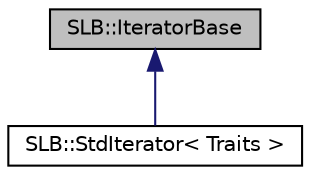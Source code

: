 digraph "SLB::IteratorBase"
{
  edge [fontname="Helvetica",fontsize="10",labelfontname="Helvetica",labelfontsize="10"];
  node [fontname="Helvetica",fontsize="10",shape=record];
  Node1 [label="SLB::IteratorBase",height=0.2,width=0.4,color="black", fillcolor="grey75", style="filled", fontcolor="black"];
  Node1 -> Node2 [dir="back",color="midnightblue",fontsize="10",style="solid",fontname="Helvetica"];
  Node2 [label="SLB::StdIterator\< Traits \>",height=0.2,width=0.4,color="black", fillcolor="white", style="filled",URL="$classSLB_1_1StdIterator.html"];
}
